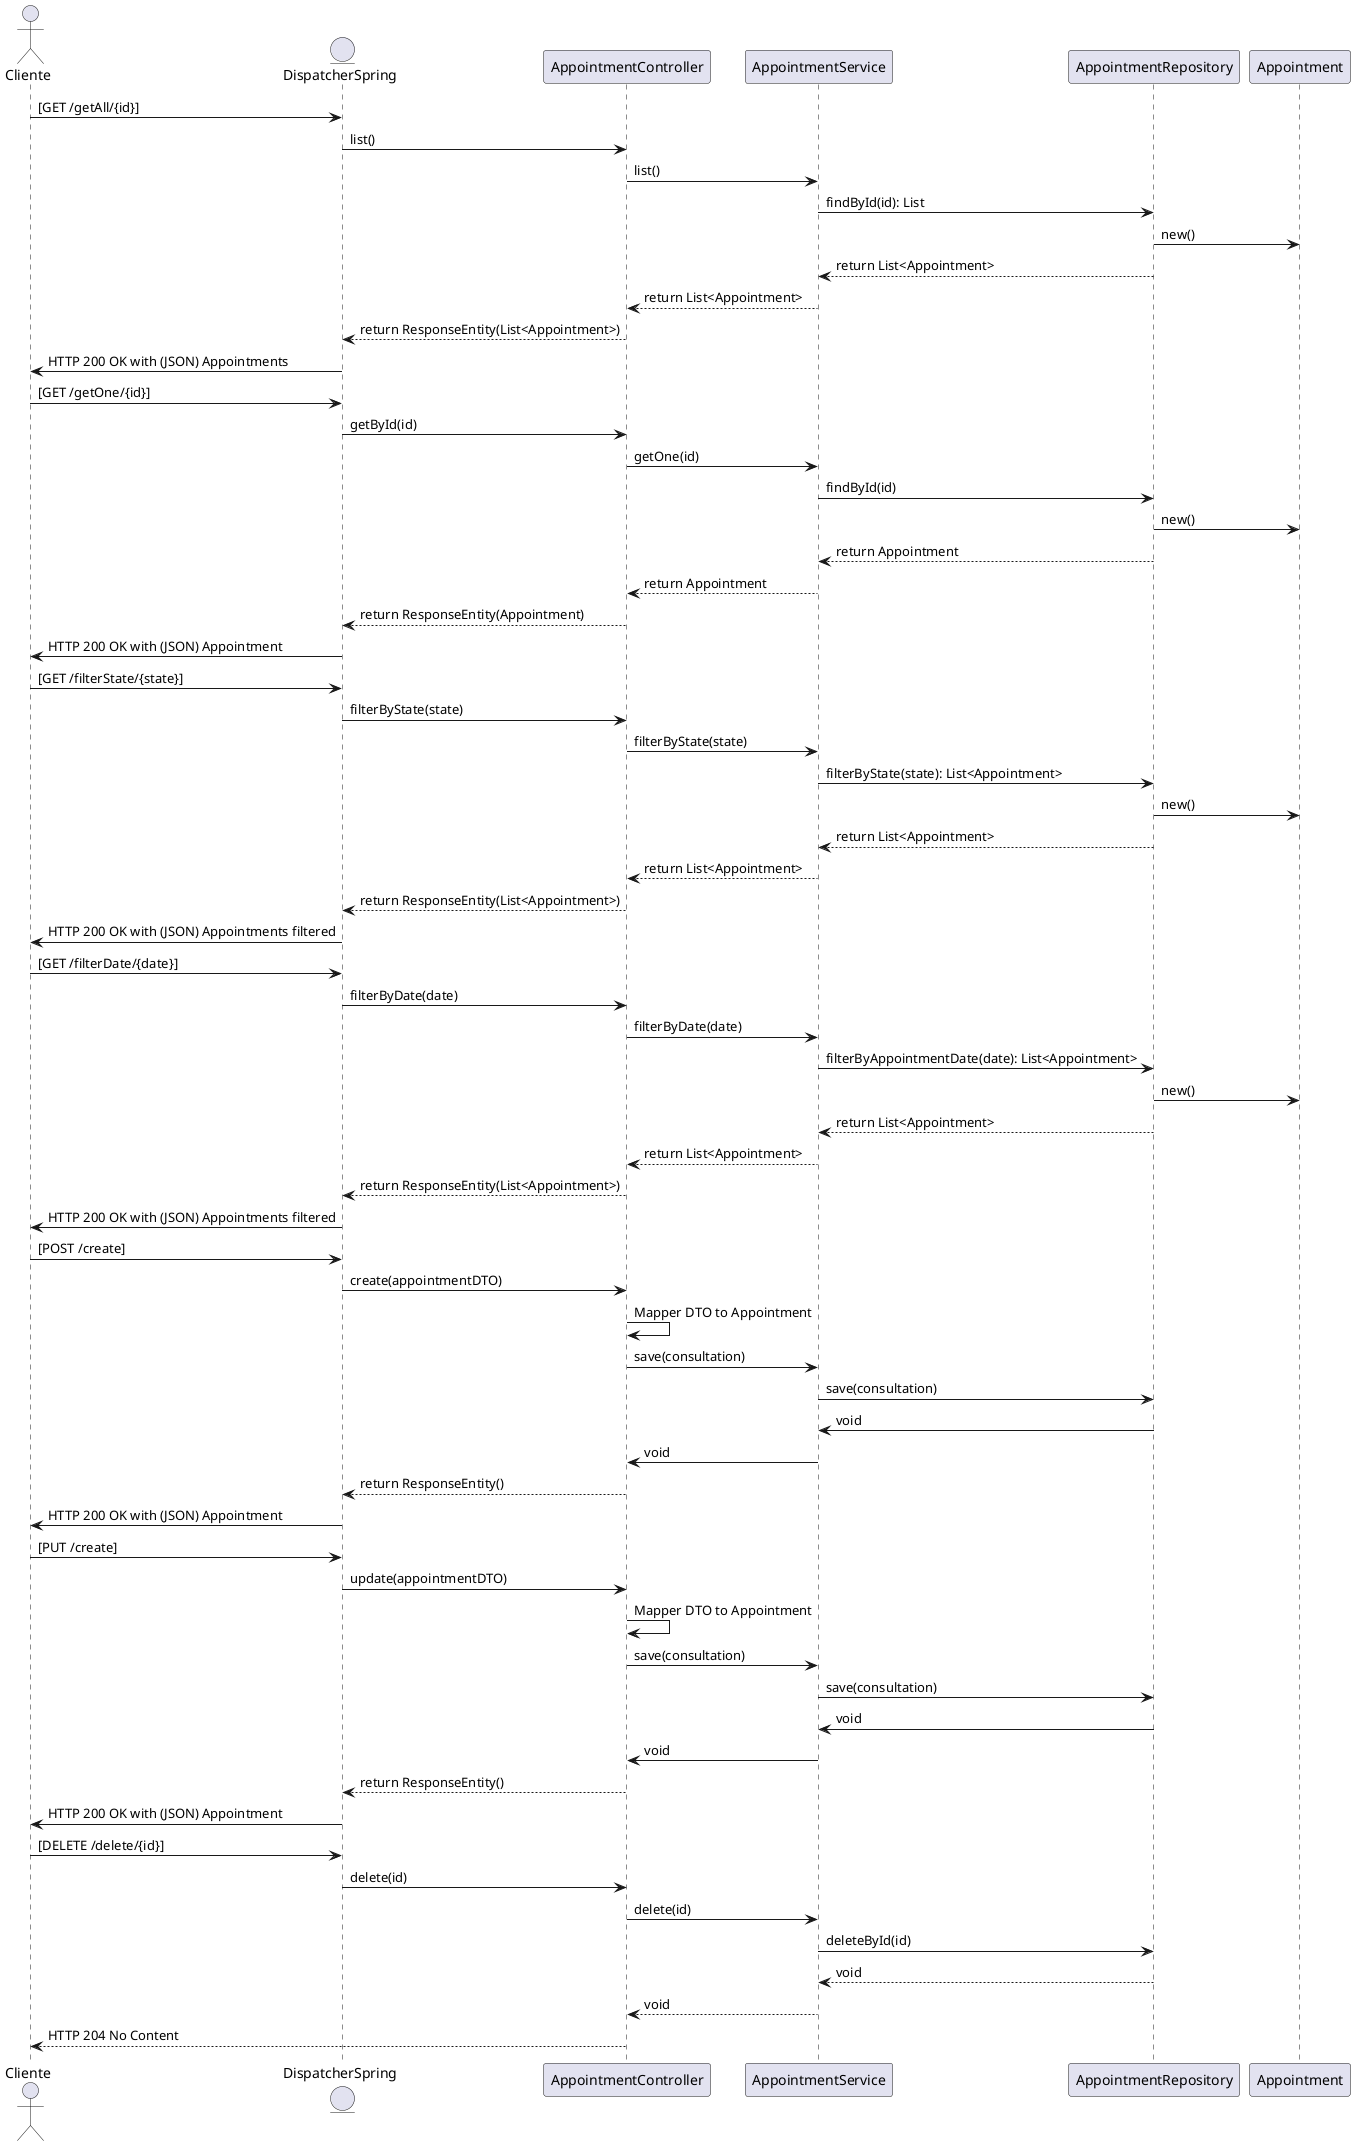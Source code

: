 @startuml test

actor Cliente
entity DispatcherSpring

'--- GET /api/appointments/ ---
Cliente -> DispatcherSpring : [GET /getAll/{id}]
DispatcherSpring -> AppointmentController : list()
AppointmentController -> AppointmentService : list()
AppointmentService -> AppointmentRepository : findById(id): List
AppointmentRepository -> Appointment : new()
AppointmentRepository --> AppointmentService : return List<Appointment>
AppointmentService --> AppointmentController : return List<Appointment>
AppointmentController --> DispatcherSpring : return ResponseEntity(List<Appointment>)
DispatcherSpring -> Cliente : HTTP 200 OK with (JSON) Appointments

'--- GET /api/appointments/ ---
Cliente -> DispatcherSpring : [GET /getOne/{id}]
DispatcherSpring -> AppointmentController : getById(id)
AppointmentController -> AppointmentService : getOne(id)
AppointmentService -> AppointmentRepository : findById(id)
AppointmentRepository -> Appointment : new()
AppointmentRepository --> AppointmentService : return Appointment
AppointmentService --> AppointmentController : return Appointment
AppointmentController --> DispatcherSpring : return ResponseEntity(Appointment)
DispatcherSpring -> Cliente : HTTP 200 OK with (JSON) Appointment

'--- GET /api/appointments/ ---
Cliente -> DispatcherSpring : [GET /filterState/{state}]
DispatcherSpring -> AppointmentController : filterByState(state)
AppointmentController -> AppointmentService : filterByState(state)
AppointmentService -> AppointmentRepository : filterByState(state): List<Appointment>
AppointmentRepository -> Appointment : new()
AppointmentRepository --> AppointmentService : return List<Appointment>
AppointmentService --> AppointmentController : return List<Appointment>
AppointmentController --> DispatcherSpring : return ResponseEntity(List<Appointment>)
DispatcherSpring -> Cliente : HTTP 200 OK with (JSON) Appointments filtered

'--- GET /api/appointments/ ---
Cliente -> DispatcherSpring : [GET /filterDate/{date}]
DispatcherSpring -> AppointmentController : filterByDate(date)
AppointmentController -> AppointmentService : filterByDate(date)
AppointmentService -> AppointmentRepository : filterByAppointmentDate(date): List<Appointment>
AppointmentRepository -> Appointment : new()
AppointmentRepository --> AppointmentService : return List<Appointment>
AppointmentService --> AppointmentController : return List<Appointment>
AppointmentController --> DispatcherSpring : return ResponseEntity(List<Appointment>)
DispatcherSpring -> Cliente : HTTP 200 OK with (JSON) Appointments filtered

' --- POST /api/appointments/ ---
Cliente -> DispatcherSpring : [POST /create]
DispatcherSpring -> AppointmentController : create(appointmentDTO)
AppointmentController -> AppointmentController: Mapper DTO to Appointment
AppointmentController -> AppointmentService : save(consultation)
AppointmentService -> AppointmentRepository : save(consultation)
AppointmentRepository -> AppointmentService : void
AppointmentService -> AppointmentController : void
AppointmentController --> DispatcherSpring : return ResponseEntity()
DispatcherSpring -> Cliente : HTTP 200 OK with (JSON) Appointment

' --- PUT /api/appointments/ ---
Cliente -> DispatcherSpring : [PUT /create]
DispatcherSpring -> AppointmentController : update(appointmentDTO)
AppointmentController -> AppointmentController: Mapper DTO to Appointment
AppointmentController -> AppointmentService : save(consultation)
AppointmentService -> AppointmentRepository : save(consultation)
AppointmentRepository -> AppointmentService : void
AppointmentService -> AppointmentController : void
AppointmentController --> DispatcherSpring : return ResponseEntity()
DispatcherSpring -> Cliente : HTTP 200 OK with (JSON) Appointment

' --- DELETE /api/appointments/ ---
Cliente -> DispatcherSpring : [DELETE /delete/{id}]
DispatcherSpring -> AppointmentController: delete(id)
AppointmentController -> AppointmentService : delete(id)
AppointmentService -> AppointmentRepository : deleteById(id)
AppointmentRepository --> AppointmentService : void
AppointmentService --> AppointmentController : void
AppointmentController --> Cliente : HTTP 204 No Content

@enduml

